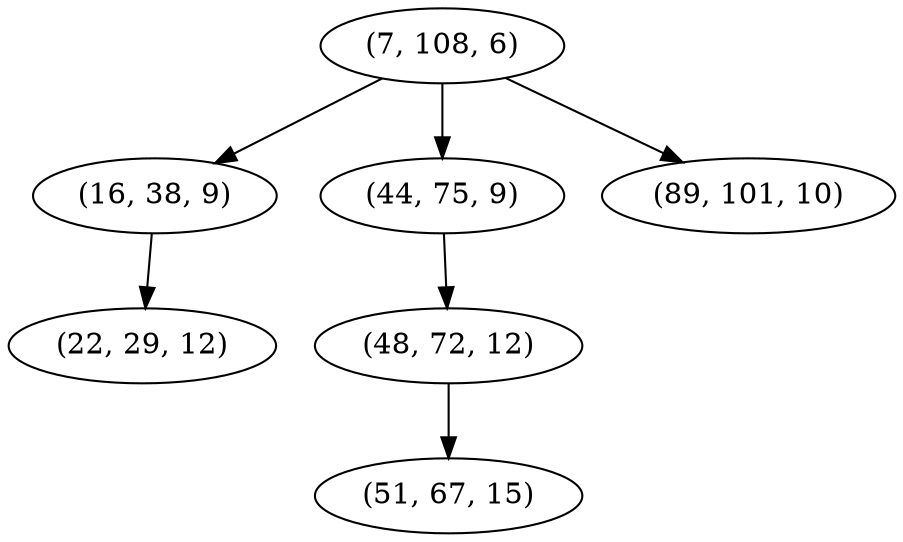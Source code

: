 digraph tree {
    "(7, 108, 6)";
    "(16, 38, 9)";
    "(22, 29, 12)";
    "(44, 75, 9)";
    "(48, 72, 12)";
    "(51, 67, 15)";
    "(89, 101, 10)";
    "(7, 108, 6)" -> "(16, 38, 9)";
    "(7, 108, 6)" -> "(44, 75, 9)";
    "(7, 108, 6)" -> "(89, 101, 10)";
    "(16, 38, 9)" -> "(22, 29, 12)";
    "(44, 75, 9)" -> "(48, 72, 12)";
    "(48, 72, 12)" -> "(51, 67, 15)";
}
